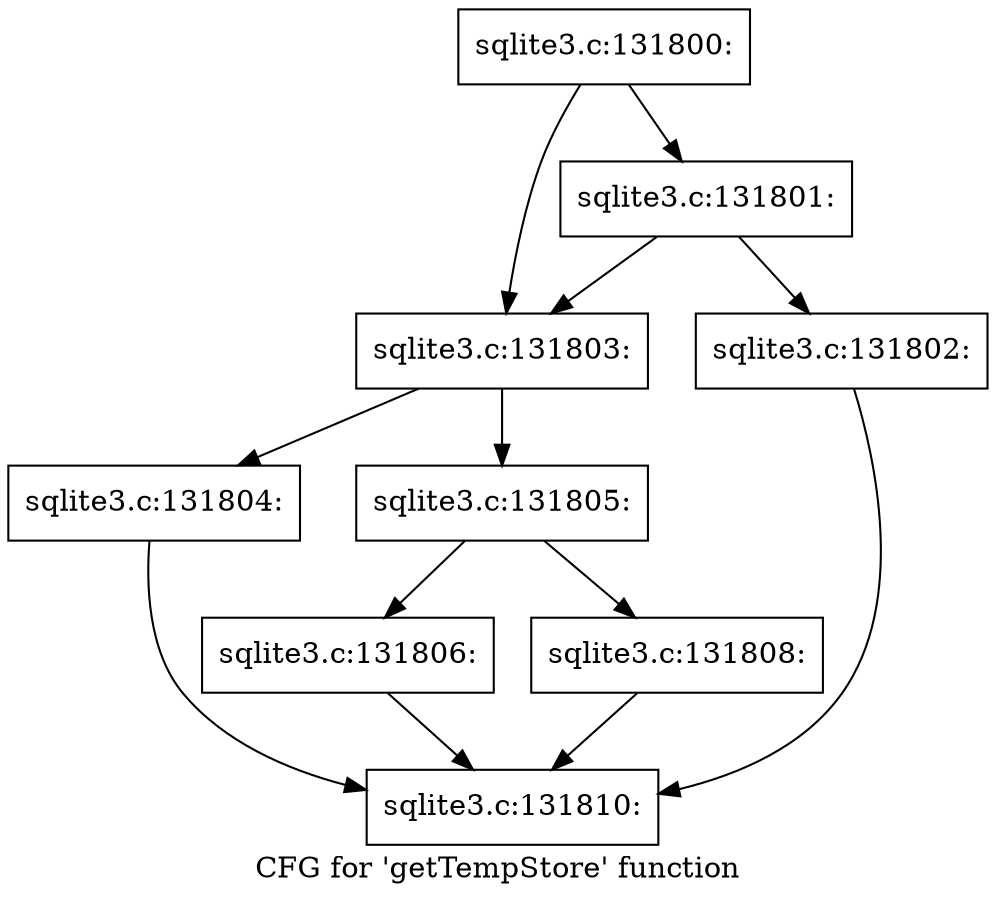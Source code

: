 digraph "CFG for 'getTempStore' function" {
	label="CFG for 'getTempStore' function";

	Node0x55c0fa218c00 [shape=record,label="{sqlite3.c:131800:}"];
	Node0x55c0fa218c00 -> Node0x55c0fa2190a0;
	Node0x55c0fa218c00 -> Node0x55c0fa219050;
	Node0x55c0fa2190a0 [shape=record,label="{sqlite3.c:131801:}"];
	Node0x55c0fa2190a0 -> Node0x55c0fa21af40;
	Node0x55c0fa2190a0 -> Node0x55c0fa219050;
	Node0x55c0fa21af40 [shape=record,label="{sqlite3.c:131802:}"];
	Node0x55c0fa21af40 -> Node0x55c0fa218d80;
	Node0x55c0fa219050 [shape=record,label="{sqlite3.c:131803:}"];
	Node0x55c0fa219050 -> Node0x55c0fa21c200;
	Node0x55c0fa219050 -> Node0x55c0fa21c2a0;
	Node0x55c0fa21c200 [shape=record,label="{sqlite3.c:131804:}"];
	Node0x55c0fa21c200 -> Node0x55c0fa218d80;
	Node0x55c0fa21c2a0 [shape=record,label="{sqlite3.c:131805:}"];
	Node0x55c0fa21c2a0 -> Node0x55c0fa21c9b0;
	Node0x55c0fa21c2a0 -> Node0x55c0fa21ca50;
	Node0x55c0fa21c9b0 [shape=record,label="{sqlite3.c:131806:}"];
	Node0x55c0fa21c9b0 -> Node0x55c0fa218d80;
	Node0x55c0fa21ca50 [shape=record,label="{sqlite3.c:131808:}"];
	Node0x55c0fa21ca50 -> Node0x55c0fa218d80;
	Node0x55c0fa218d80 [shape=record,label="{sqlite3.c:131810:}"];
}
